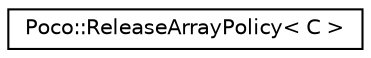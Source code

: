 digraph "Graphical Class Hierarchy"
{
 // LATEX_PDF_SIZE
  edge [fontname="Helvetica",fontsize="10",labelfontname="Helvetica",labelfontsize="10"];
  node [fontname="Helvetica",fontsize="10",shape=record];
  rankdir="LR";
  Node0 [label="Poco::ReleaseArrayPolicy\< C \>",height=0.2,width=0.4,color="black", fillcolor="white", style="filled",URL="$classPoco_1_1ReleaseArrayPolicy.html",tooltip="The release policy for SharedPtr holding arrays."];
}
